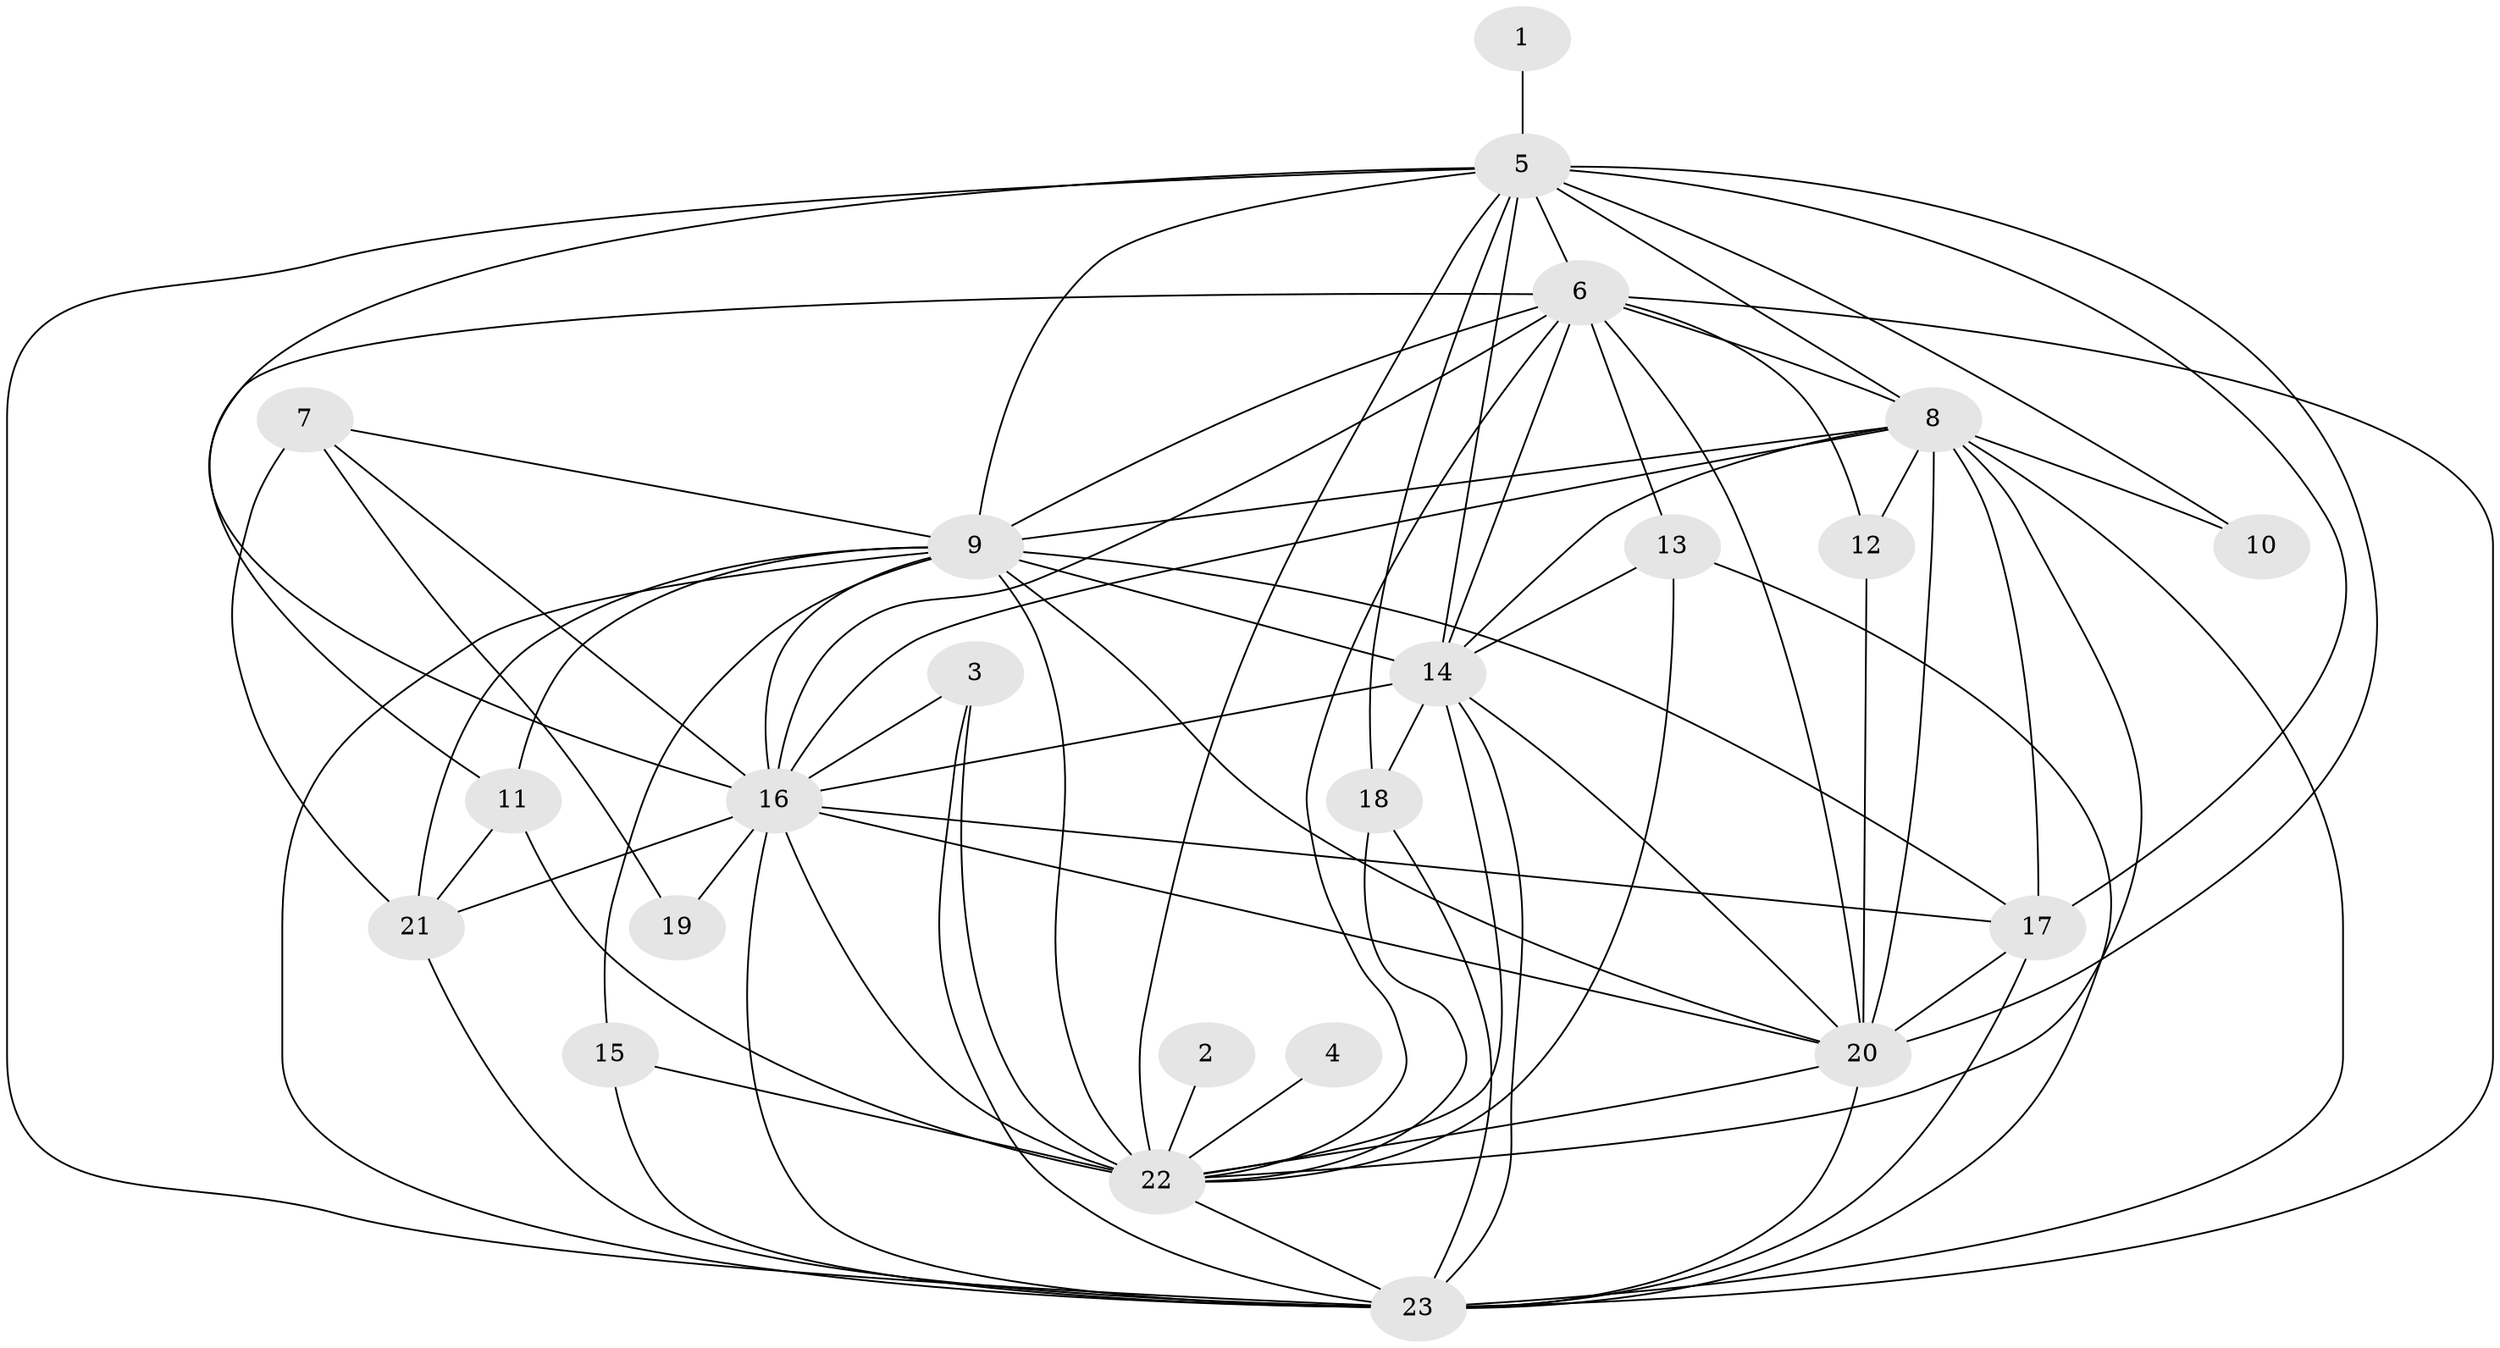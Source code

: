 // original degree distribution, {20: 0.02666666666666667, 14: 0.013333333333333334, 24: 0.013333333333333334, 21: 0.013333333333333334, 16: 0.02666666666666667, 26: 0.013333333333333334, 15: 0.02666666666666667, 5: 0.05333333333333334, 2: 0.5866666666666667, 4: 0.013333333333333334, 3: 0.2, 6: 0.013333333333333334}
// Generated by graph-tools (version 1.1) at 2025/36/03/04/25 23:36:18]
// undirected, 23 vertices, 76 edges
graph export_dot {
  node [color=gray90,style=filled];
  1;
  2;
  3;
  4;
  5;
  6;
  7;
  8;
  9;
  10;
  11;
  12;
  13;
  14;
  15;
  16;
  17;
  18;
  19;
  20;
  21;
  22;
  23;
  1 -- 5 [weight=1.0];
  2 -- 22 [weight=1.0];
  3 -- 16 [weight=1.0];
  3 -- 22 [weight=1.0];
  3 -- 23 [weight=1.0];
  4 -- 22 [weight=1.0];
  5 -- 6 [weight=2.0];
  5 -- 8 [weight=4.0];
  5 -- 9 [weight=2.0];
  5 -- 10 [weight=1.0];
  5 -- 14 [weight=2.0];
  5 -- 16 [weight=1.0];
  5 -- 17 [weight=1.0];
  5 -- 18 [weight=1.0];
  5 -- 20 [weight=1.0];
  5 -- 22 [weight=2.0];
  5 -- 23 [weight=1.0];
  6 -- 8 [weight=2.0];
  6 -- 9 [weight=2.0];
  6 -- 11 [weight=1.0];
  6 -- 12 [weight=2.0];
  6 -- 13 [weight=1.0];
  6 -- 14 [weight=1.0];
  6 -- 16 [weight=1.0];
  6 -- 20 [weight=2.0];
  6 -- 22 [weight=1.0];
  6 -- 23 [weight=1.0];
  7 -- 9 [weight=1.0];
  7 -- 16 [weight=1.0];
  7 -- 19 [weight=1.0];
  7 -- 21 [weight=2.0];
  8 -- 9 [weight=5.0];
  8 -- 10 [weight=3.0];
  8 -- 12 [weight=1.0];
  8 -- 14 [weight=1.0];
  8 -- 16 [weight=2.0];
  8 -- 17 [weight=1.0];
  8 -- 20 [weight=2.0];
  8 -- 22 [weight=1.0];
  8 -- 23 [weight=4.0];
  9 -- 11 [weight=1.0];
  9 -- 14 [weight=4.0];
  9 -- 15 [weight=2.0];
  9 -- 16 [weight=2.0];
  9 -- 17 [weight=1.0];
  9 -- 20 [weight=4.0];
  9 -- 21 [weight=1.0];
  9 -- 22 [weight=3.0];
  9 -- 23 [weight=4.0];
  11 -- 21 [weight=1.0];
  11 -- 22 [weight=1.0];
  12 -- 20 [weight=1.0];
  13 -- 14 [weight=1.0];
  13 -- 22 [weight=3.0];
  13 -- 23 [weight=2.0];
  14 -- 16 [weight=1.0];
  14 -- 18 [weight=2.0];
  14 -- 20 [weight=1.0];
  14 -- 22 [weight=1.0];
  14 -- 23 [weight=1.0];
  15 -- 22 [weight=2.0];
  15 -- 23 [weight=1.0];
  16 -- 17 [weight=1.0];
  16 -- 19 [weight=1.0];
  16 -- 20 [weight=1.0];
  16 -- 21 [weight=1.0];
  16 -- 22 [weight=2.0];
  16 -- 23 [weight=2.0];
  17 -- 20 [weight=1.0];
  17 -- 23 [weight=1.0];
  18 -- 22 [weight=1.0];
  18 -- 23 [weight=1.0];
  20 -- 22 [weight=1.0];
  20 -- 23 [weight=1.0];
  21 -- 23 [weight=1.0];
  22 -- 23 [weight=1.0];
}
